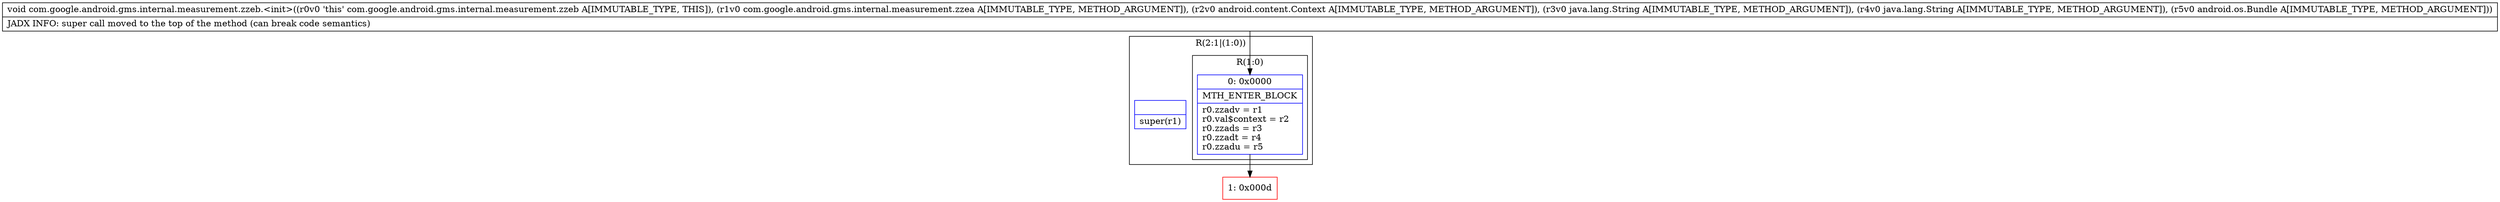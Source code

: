 digraph "CFG forcom.google.android.gms.internal.measurement.zzeb.\<init\>(Lcom\/google\/android\/gms\/internal\/measurement\/zzea;Landroid\/content\/Context;Ljava\/lang\/String;Ljava\/lang\/String;Landroid\/os\/Bundle;)V" {
subgraph cluster_Region_1144386208 {
label = "R(2:1|(1:0))";
node [shape=record,color=blue];
Node_InsnContainer_1651962876 [shape=record,label="{|super(r1)\l}"];
subgraph cluster_Region_773622234 {
label = "R(1:0)";
node [shape=record,color=blue];
Node_0 [shape=record,label="{0\:\ 0x0000|MTH_ENTER_BLOCK\l|r0.zzadv = r1\lr0.val$context = r2\lr0.zzads = r3\lr0.zzadt = r4\lr0.zzadu = r5\l}"];
}
}
Node_1 [shape=record,color=red,label="{1\:\ 0x000d}"];
MethodNode[shape=record,label="{void com.google.android.gms.internal.measurement.zzeb.\<init\>((r0v0 'this' com.google.android.gms.internal.measurement.zzeb A[IMMUTABLE_TYPE, THIS]), (r1v0 com.google.android.gms.internal.measurement.zzea A[IMMUTABLE_TYPE, METHOD_ARGUMENT]), (r2v0 android.content.Context A[IMMUTABLE_TYPE, METHOD_ARGUMENT]), (r3v0 java.lang.String A[IMMUTABLE_TYPE, METHOD_ARGUMENT]), (r4v0 java.lang.String A[IMMUTABLE_TYPE, METHOD_ARGUMENT]), (r5v0 android.os.Bundle A[IMMUTABLE_TYPE, METHOD_ARGUMENT]))  | JADX INFO: super call moved to the top of the method (can break code semantics)\l}"];
MethodNode -> Node_0;
Node_0 -> Node_1;
}

